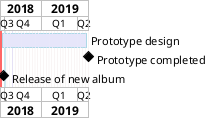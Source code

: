 {
  "sha1": "ek6upw1uvo9fes835cgrd5yej2hj7y6",
  "insertion": {
    "when": "2024-06-01T09:03:04.574Z",
    "user": "plantuml@gmail.com"
  }
}
@startgantt

Project starts the 20th of september 2018
printscale quarterly
sunday are close
2018/09/21 to 2018/09/23 are colored in red
2018/09/21 to 2018/09/30 are named [Vacation in the Bahamas] 
2018/10/01 and 2 days are colored in lightBlue
[Prototype design] as [TASK1] lasts 190 days
[TASK1] is colored in Lavender/LightBlue
[Prototype completed] happens at [TASK1]'s end
[Release of new album] happens at the 29th of September 2018

today is 30 days after start and is colored in #AAF

@endgantt
